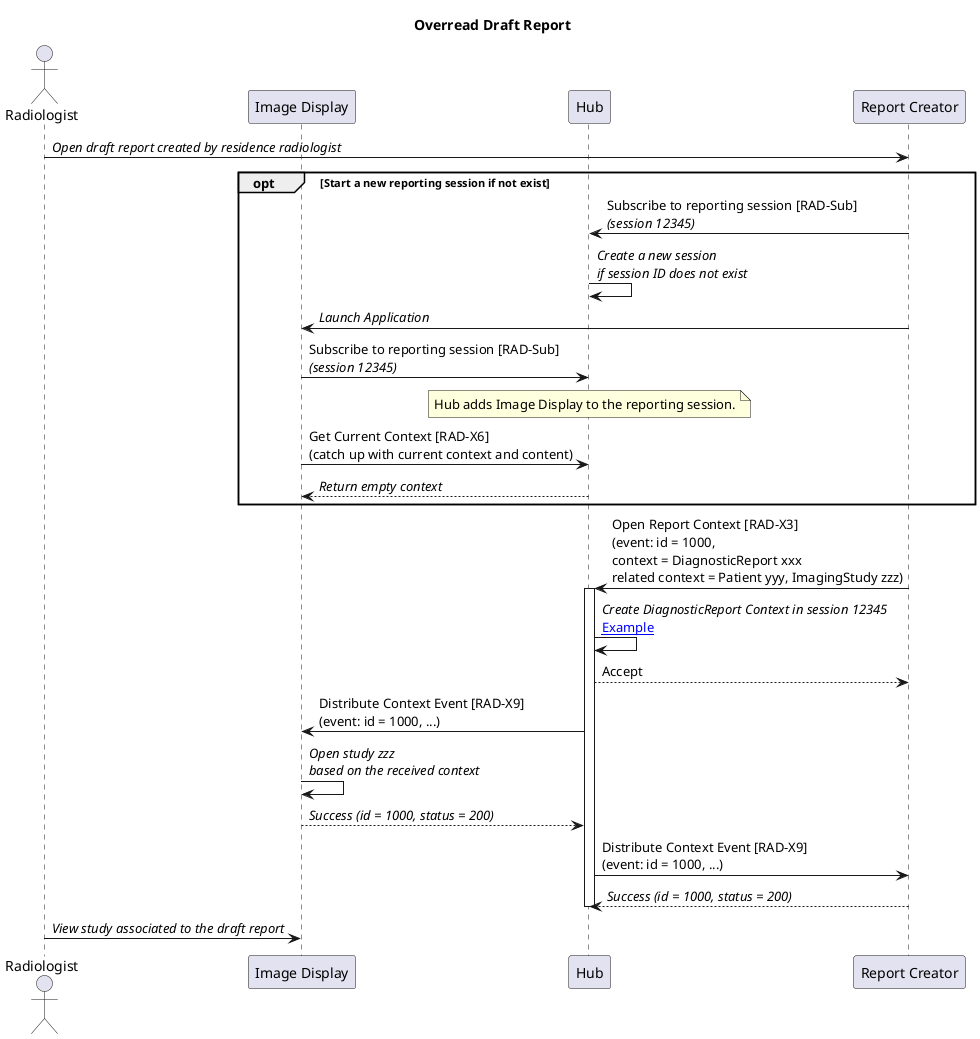 @startuml

title: Overread Draft Report

actor Radiologist as User
participant "Image Display" as PACS
participant "Hub" as Hub
participant "Report Creator" as Report

User->Report: //Open draft report created by residence radiologist//

opt Start a new reporting session if not exist
Report->Hub: Subscribe to reporting session [RAD-Sub]\n//(session 12345)//
Hub->Hub: //Create a new session//\n//if session ID does not exist//

Report->PACS: //Launch Application//

PACS->Hub: Subscribe to reporting session [RAD-Sub]\n//(session 12345)//
note over Hub
Hub adds Image Display to the reporting session.
end note

PACS->Hub: Get Current Context [RAD-X6]\n(catch up with current context and content)
Hub-->PACS: //Return empty context//
end opt

Report->Hub: Open Report Context [RAD-X3]\n(event: id = 1000,\ncontext = DiagnosticReport xxx\nrelated context = Patient yyy, ImagingStudy zzz)
activate Hub

Hub->Hub: //Create DiagnosticReport Context in session 12345//\n[[open_study_for_reporting.html#available-context-and-content-in-hub Example]]
Hub-->Report: Accept

Hub->PACS: Distribute Context Event [RAD-X9]\n(event: id = 1000, ...)
PACS->PACS: //Open study zzz//\n//based on the received context//
PACS-->Hub: //Success (id = 1000, status = 200)//

Hub->Report: Distribute Context Event [RAD-X9]\n(event: id = 1000, ...)
Report-->Hub: //Success (id = 1000, status = 200)//
deactivate Hub

User->PACS: //View study associated to the draft report//

@enduml
